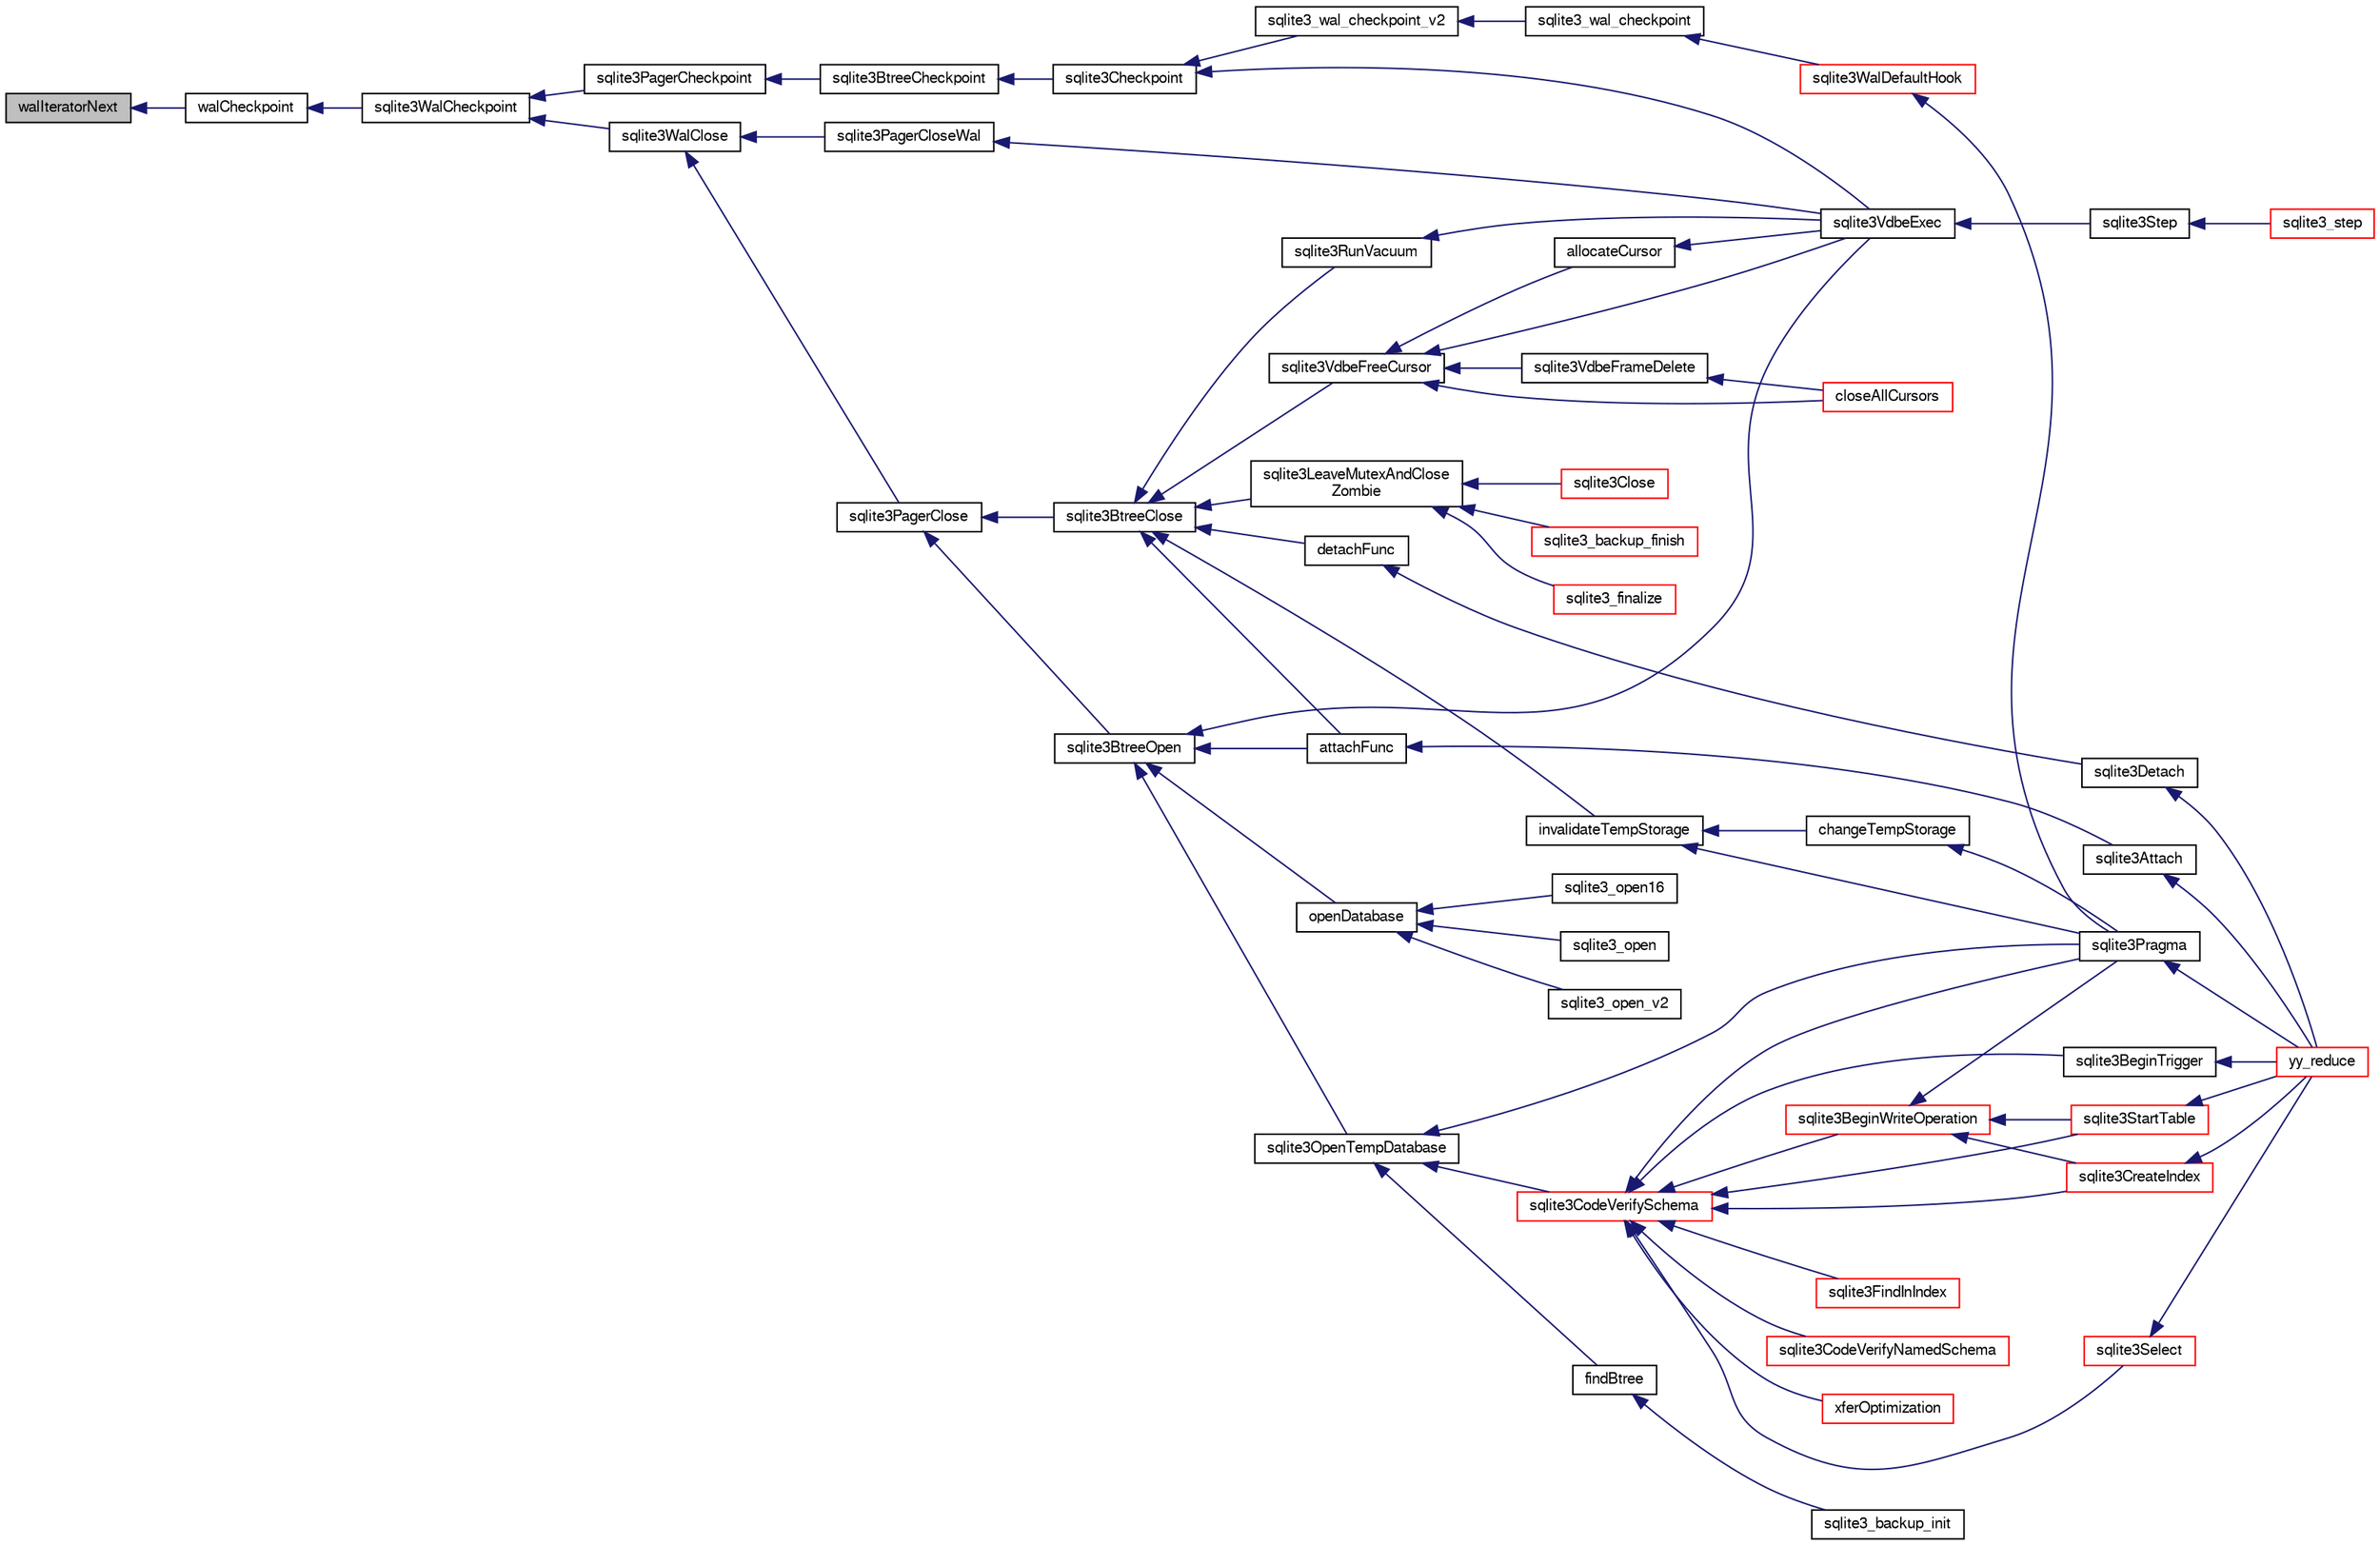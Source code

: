 digraph "walIteratorNext"
{
  edge [fontname="FreeSans",fontsize="10",labelfontname="FreeSans",labelfontsize="10"];
  node [fontname="FreeSans",fontsize="10",shape=record];
  rankdir="LR";
  Node900944 [label="walIteratorNext",height=0.2,width=0.4,color="black", fillcolor="grey75", style="filled", fontcolor="black"];
  Node900944 -> Node900945 [dir="back",color="midnightblue",fontsize="10",style="solid",fontname="FreeSans"];
  Node900945 [label="walCheckpoint",height=0.2,width=0.4,color="black", fillcolor="white", style="filled",URL="$sqlite3_8c.html#ab5245070ab67db40291c71c4991aa317"];
  Node900945 -> Node900946 [dir="back",color="midnightblue",fontsize="10",style="solid",fontname="FreeSans"];
  Node900946 [label="sqlite3WalCheckpoint",height=0.2,width=0.4,color="black", fillcolor="white", style="filled",URL="$sqlite3_8c.html#a58bec6523fa854142169cdff1fbb8e5f"];
  Node900946 -> Node900947 [dir="back",color="midnightblue",fontsize="10",style="solid",fontname="FreeSans"];
  Node900947 [label="sqlite3PagerCheckpoint",height=0.2,width=0.4,color="black", fillcolor="white", style="filled",URL="$sqlite3_8c.html#a51b879bda409240901c1443161246045"];
  Node900947 -> Node900948 [dir="back",color="midnightblue",fontsize="10",style="solid",fontname="FreeSans"];
  Node900948 [label="sqlite3BtreeCheckpoint",height=0.2,width=0.4,color="black", fillcolor="white", style="filled",URL="$sqlite3_8c.html#a7aa6f5fb12dca5d734397768e90ae119"];
  Node900948 -> Node900949 [dir="back",color="midnightblue",fontsize="10",style="solid",fontname="FreeSans"];
  Node900949 [label="sqlite3Checkpoint",height=0.2,width=0.4,color="black", fillcolor="white", style="filled",URL="$sqlite3_8c.html#a0f0ad6a031e74ddb47bdc701d23bf3e1"];
  Node900949 -> Node900950 [dir="back",color="midnightblue",fontsize="10",style="solid",fontname="FreeSans"];
  Node900950 [label="sqlite3VdbeExec",height=0.2,width=0.4,color="black", fillcolor="white", style="filled",URL="$sqlite3_8c.html#a8ce40a614bdc56719c4d642b1e4dfb21"];
  Node900950 -> Node900951 [dir="back",color="midnightblue",fontsize="10",style="solid",fontname="FreeSans"];
  Node900951 [label="sqlite3Step",height=0.2,width=0.4,color="black", fillcolor="white", style="filled",URL="$sqlite3_8c.html#a3f2872e873e2758a4beedad1d5113554"];
  Node900951 -> Node900952 [dir="back",color="midnightblue",fontsize="10",style="solid",fontname="FreeSans"];
  Node900952 [label="sqlite3_step",height=0.2,width=0.4,color="red", fillcolor="white", style="filled",URL="$sqlite3_8h.html#ac1e491ce36b7471eb28387f7d3c74334"];
  Node900949 -> Node901211 [dir="back",color="midnightblue",fontsize="10",style="solid",fontname="FreeSans"];
  Node901211 [label="sqlite3_wal_checkpoint_v2",height=0.2,width=0.4,color="black", fillcolor="white", style="filled",URL="$sqlite3_8h.html#a074441ba2d0426a8684cc2d379e74163"];
  Node901211 -> Node901212 [dir="back",color="midnightblue",fontsize="10",style="solid",fontname="FreeSans"];
  Node901212 [label="sqlite3_wal_checkpoint",height=0.2,width=0.4,color="black", fillcolor="white", style="filled",URL="$sqlite3_8h.html#a5256a357264a12d3935888280d4b8fa0"];
  Node901212 -> Node901213 [dir="back",color="midnightblue",fontsize="10",style="solid",fontname="FreeSans"];
  Node901213 [label="sqlite3WalDefaultHook",height=0.2,width=0.4,color="red", fillcolor="white", style="filled",URL="$sqlite3_8c.html#a4a9ed7c3fcab46b3d82eb79ede8c4f77"];
  Node901213 -> Node901028 [dir="back",color="midnightblue",fontsize="10",style="solid",fontname="FreeSans"];
  Node901028 [label="sqlite3Pragma",height=0.2,width=0.4,color="black", fillcolor="white", style="filled",URL="$sqlite3_8c.html#a111391370f58f8e6a6eca51fd34d62ed"];
  Node901028 -> Node900980 [dir="back",color="midnightblue",fontsize="10",style="solid",fontname="FreeSans"];
  Node900980 [label="yy_reduce",height=0.2,width=0.4,color="red", fillcolor="white", style="filled",URL="$sqlite3_8c.html#a7c419a9b25711c666a9a2449ef377f14"];
  Node900946 -> Node901215 [dir="back",color="midnightblue",fontsize="10",style="solid",fontname="FreeSans"];
  Node901215 [label="sqlite3WalClose",height=0.2,width=0.4,color="black", fillcolor="white", style="filled",URL="$sqlite3_8c.html#abfd7d36ec6ea41ecb2717dd4c6b0571e"];
  Node901215 -> Node901216 [dir="back",color="midnightblue",fontsize="10",style="solid",fontname="FreeSans"];
  Node901216 [label="sqlite3PagerClose",height=0.2,width=0.4,color="black", fillcolor="white", style="filled",URL="$sqlite3_8c.html#af94b1f96b60689fd09422cce2c85f53f"];
  Node901216 -> Node901217 [dir="back",color="midnightblue",fontsize="10",style="solid",fontname="FreeSans"];
  Node901217 [label="sqlite3BtreeOpen",height=0.2,width=0.4,color="black", fillcolor="white", style="filled",URL="$sqlite3_8c.html#a13dcb44dc34af6ce9d38de9c5aa975f9"];
  Node901217 -> Node900950 [dir="back",color="midnightblue",fontsize="10",style="solid",fontname="FreeSans"];
  Node901217 -> Node900978 [dir="back",color="midnightblue",fontsize="10",style="solid",fontname="FreeSans"];
  Node900978 [label="attachFunc",height=0.2,width=0.4,color="black", fillcolor="white", style="filled",URL="$sqlite3_8c.html#a69cb751a7da501b9a0aa37e0d7c3eaf7"];
  Node900978 -> Node900979 [dir="back",color="midnightblue",fontsize="10",style="solid",fontname="FreeSans"];
  Node900979 [label="sqlite3Attach",height=0.2,width=0.4,color="black", fillcolor="white", style="filled",URL="$sqlite3_8c.html#ae0907fe0b43cc1b4c7e6a16213e8546f"];
  Node900979 -> Node900980 [dir="back",color="midnightblue",fontsize="10",style="solid",fontname="FreeSans"];
  Node901217 -> Node901218 [dir="back",color="midnightblue",fontsize="10",style="solid",fontname="FreeSans"];
  Node901218 [label="sqlite3OpenTempDatabase",height=0.2,width=0.4,color="black", fillcolor="white", style="filled",URL="$sqlite3_8c.html#aaf3088380b731428b72d3b5777f93755"];
  Node901218 -> Node901155 [dir="back",color="midnightblue",fontsize="10",style="solid",fontname="FreeSans"];
  Node901155 [label="findBtree",height=0.2,width=0.4,color="black", fillcolor="white", style="filled",URL="$sqlite3_8c.html#ab4ee5743b77efd7f8832bf0b9315f973"];
  Node901155 -> Node901156 [dir="back",color="midnightblue",fontsize="10",style="solid",fontname="FreeSans"];
  Node901156 [label="sqlite3_backup_init",height=0.2,width=0.4,color="black", fillcolor="white", style="filled",URL="$sqlite3_8h.html#a9c9aa9e8edeb9910d93148a6621c1097"];
  Node901218 -> Node901219 [dir="back",color="midnightblue",fontsize="10",style="solid",fontname="FreeSans"];
  Node901219 [label="sqlite3CodeVerifySchema",height=0.2,width=0.4,color="red", fillcolor="white", style="filled",URL="$sqlite3_8c.html#ad9d8708d96f8416ec59ebf41c57000f9"];
  Node901219 -> Node901031 [dir="back",color="midnightblue",fontsize="10",style="solid",fontname="FreeSans"];
  Node901031 [label="sqlite3FindInIndex",height=0.2,width=0.4,color="red", fillcolor="white", style="filled",URL="$sqlite3_8c.html#af7d8c56ab0231f44bb5f87b3fafeffb2"];
  Node901219 -> Node901072 [dir="back",color="midnightblue",fontsize="10",style="solid",fontname="FreeSans"];
  Node901072 [label="sqlite3StartTable",height=0.2,width=0.4,color="red", fillcolor="white", style="filled",URL="$sqlite3_8c.html#af49b4395f39d9078a0dda2484c183012"];
  Node901072 -> Node900980 [dir="back",color="midnightblue",fontsize="10",style="solid",fontname="FreeSans"];
  Node901219 -> Node900989 [dir="back",color="midnightblue",fontsize="10",style="solid",fontname="FreeSans"];
  Node900989 [label="sqlite3CreateIndex",height=0.2,width=0.4,color="red", fillcolor="white", style="filled",URL="$sqlite3_8c.html#a8dbe5e590ab6c58a8c45f34f7c81e825"];
  Node900989 -> Node900980 [dir="back",color="midnightblue",fontsize="10",style="solid",fontname="FreeSans"];
  Node901219 -> Node901220 [dir="back",color="midnightblue",fontsize="10",style="solid",fontname="FreeSans"];
  Node901220 [label="sqlite3CodeVerifyNamedSchema",height=0.2,width=0.4,color="red", fillcolor="white", style="filled",URL="$sqlite3_8c.html#a30331e33b8e462cbe3aa83c8bddb8c0e"];
  Node901219 -> Node901221 [dir="back",color="midnightblue",fontsize="10",style="solid",fontname="FreeSans"];
  Node901221 [label="sqlite3BeginWriteOperation",height=0.2,width=0.4,color="red", fillcolor="white", style="filled",URL="$sqlite3_8c.html#a21b1b811bbe305f922244f8913c87f10"];
  Node901221 -> Node901072 [dir="back",color="midnightblue",fontsize="10",style="solid",fontname="FreeSans"];
  Node901221 -> Node900989 [dir="back",color="midnightblue",fontsize="10",style="solid",fontname="FreeSans"];
  Node901221 -> Node901028 [dir="back",color="midnightblue",fontsize="10",style="solid",fontname="FreeSans"];
  Node901219 -> Node901009 [dir="back",color="midnightblue",fontsize="10",style="solid",fontname="FreeSans"];
  Node901009 [label="xferOptimization",height=0.2,width=0.4,color="red", fillcolor="white", style="filled",URL="$sqlite3_8c.html#ae85c90f7d064fe83f4ed930e708855d2"];
  Node901219 -> Node901028 [dir="back",color="midnightblue",fontsize="10",style="solid",fontname="FreeSans"];
  Node901219 -> Node901029 [dir="back",color="midnightblue",fontsize="10",style="solid",fontname="FreeSans"];
  Node901029 [label="sqlite3Select",height=0.2,width=0.4,color="red", fillcolor="white", style="filled",URL="$sqlite3_8c.html#a2465ee8c956209ba4b272477b7c21a45"];
  Node901029 -> Node900980 [dir="back",color="midnightblue",fontsize="10",style="solid",fontname="FreeSans"];
  Node901219 -> Node901008 [dir="back",color="midnightblue",fontsize="10",style="solid",fontname="FreeSans"];
  Node901008 [label="sqlite3BeginTrigger",height=0.2,width=0.4,color="black", fillcolor="white", style="filled",URL="$sqlite3_8c.html#ac20a731dbd52edec68a09962c7f39a4c"];
  Node901008 -> Node900980 [dir="back",color="midnightblue",fontsize="10",style="solid",fontname="FreeSans"];
  Node901218 -> Node901028 [dir="back",color="midnightblue",fontsize="10",style="solid",fontname="FreeSans"];
  Node901217 -> Node901185 [dir="back",color="midnightblue",fontsize="10",style="solid",fontname="FreeSans"];
  Node901185 [label="openDatabase",height=0.2,width=0.4,color="black", fillcolor="white", style="filled",URL="$sqlite3_8c.html#a6a9c3bc3a64234e863413f41db473758"];
  Node901185 -> Node901186 [dir="back",color="midnightblue",fontsize="10",style="solid",fontname="FreeSans"];
  Node901186 [label="sqlite3_open",height=0.2,width=0.4,color="black", fillcolor="white", style="filled",URL="$sqlite3_8h.html#a97ba966ed1acc38409786258268f5f71"];
  Node901185 -> Node901187 [dir="back",color="midnightblue",fontsize="10",style="solid",fontname="FreeSans"];
  Node901187 [label="sqlite3_open_v2",height=0.2,width=0.4,color="black", fillcolor="white", style="filled",URL="$sqlite3_8h.html#a140fe275b6975dc867cea50a65a217c4"];
  Node901185 -> Node901188 [dir="back",color="midnightblue",fontsize="10",style="solid",fontname="FreeSans"];
  Node901188 [label="sqlite3_open16",height=0.2,width=0.4,color="black", fillcolor="white", style="filled",URL="$sqlite3_8h.html#adbc401bb96713f32e553db32f6f3ca33"];
  Node901216 -> Node901223 [dir="back",color="midnightblue",fontsize="10",style="solid",fontname="FreeSans"];
  Node901223 [label="sqlite3BtreeClose",height=0.2,width=0.4,color="black", fillcolor="white", style="filled",URL="$sqlite3_8c.html#a729b65009b66a99200496b09c124df01"];
  Node901223 -> Node901224 [dir="back",color="midnightblue",fontsize="10",style="solid",fontname="FreeSans"];
  Node901224 [label="sqlite3VdbeFreeCursor",height=0.2,width=0.4,color="black", fillcolor="white", style="filled",URL="$sqlite3_8c.html#a0f9084083e1d0639708934630f33d6ef"];
  Node901224 -> Node901225 [dir="back",color="midnightblue",fontsize="10",style="solid",fontname="FreeSans"];
  Node901225 [label="sqlite3VdbeFrameDelete",height=0.2,width=0.4,color="black", fillcolor="white", style="filled",URL="$sqlite3_8c.html#adb3773fdfb1685857e28891f76365900"];
  Node901225 -> Node901226 [dir="back",color="midnightblue",fontsize="10",style="solid",fontname="FreeSans"];
  Node901226 [label="closeAllCursors",height=0.2,width=0.4,color="red", fillcolor="white", style="filled",URL="$sqlite3_8c.html#af1ac189735864dd6989a8c5af4557547"];
  Node901224 -> Node901226 [dir="back",color="midnightblue",fontsize="10",style="solid",fontname="FreeSans"];
  Node901224 -> Node901227 [dir="back",color="midnightblue",fontsize="10",style="solid",fontname="FreeSans"];
  Node901227 [label="allocateCursor",height=0.2,width=0.4,color="black", fillcolor="white", style="filled",URL="$sqlite3_8c.html#a5083c054ea81802294e539b00a57aad4"];
  Node901227 -> Node900950 [dir="back",color="midnightblue",fontsize="10",style="solid",fontname="FreeSans"];
  Node901224 -> Node900950 [dir="back",color="midnightblue",fontsize="10",style="solid",fontname="FreeSans"];
  Node901223 -> Node900978 [dir="back",color="midnightblue",fontsize="10",style="solid",fontname="FreeSans"];
  Node901223 -> Node901165 [dir="back",color="midnightblue",fontsize="10",style="solid",fontname="FreeSans"];
  Node901165 [label="detachFunc",height=0.2,width=0.4,color="black", fillcolor="white", style="filled",URL="$sqlite3_8c.html#a2b3dd04cb87abd088926ab0082a60b77"];
  Node901165 -> Node901022 [dir="back",color="midnightblue",fontsize="10",style="solid",fontname="FreeSans"];
  Node901022 [label="sqlite3Detach",height=0.2,width=0.4,color="black", fillcolor="white", style="filled",URL="$sqlite3_8c.html#ab1a5a0b01c7560aef5e0b8603a68747d"];
  Node901022 -> Node900980 [dir="back",color="midnightblue",fontsize="10",style="solid",fontname="FreeSans"];
  Node901223 -> Node901166 [dir="back",color="midnightblue",fontsize="10",style="solid",fontname="FreeSans"];
  Node901166 [label="invalidateTempStorage",height=0.2,width=0.4,color="black", fillcolor="white", style="filled",URL="$sqlite3_8c.html#a759777a1eb3c3e96a5af94932b39e69a"];
  Node901166 -> Node901167 [dir="back",color="midnightblue",fontsize="10",style="solid",fontname="FreeSans"];
  Node901167 [label="changeTempStorage",height=0.2,width=0.4,color="black", fillcolor="white", style="filled",URL="$sqlite3_8c.html#abd43abe0a0959a45c786b9865ed52904"];
  Node901167 -> Node901028 [dir="back",color="midnightblue",fontsize="10",style="solid",fontname="FreeSans"];
  Node901166 -> Node901028 [dir="back",color="midnightblue",fontsize="10",style="solid",fontname="FreeSans"];
  Node901223 -> Node901136 [dir="back",color="midnightblue",fontsize="10",style="solid",fontname="FreeSans"];
  Node901136 [label="sqlite3RunVacuum",height=0.2,width=0.4,color="black", fillcolor="white", style="filled",URL="$sqlite3_8c.html#a5e83ddc7b3e7e8e79ad5d1fc92de1d2f"];
  Node901136 -> Node900950 [dir="back",color="midnightblue",fontsize="10",style="solid",fontname="FreeSans"];
  Node901223 -> Node901179 [dir="back",color="midnightblue",fontsize="10",style="solid",fontname="FreeSans"];
  Node901179 [label="sqlite3LeaveMutexAndClose\lZombie",height=0.2,width=0.4,color="black", fillcolor="white", style="filled",URL="$sqlite3_8c.html#afe3a37c29dcb0fe9fc15fe07a3976f59"];
  Node901179 -> Node901180 [dir="back",color="midnightblue",fontsize="10",style="solid",fontname="FreeSans"];
  Node901180 [label="sqlite3_backup_finish",height=0.2,width=0.4,color="red", fillcolor="white", style="filled",URL="$sqlite3_8h.html#a176857dd58d99be53b6d7305533e0048"];
  Node901179 -> Node901172 [dir="back",color="midnightblue",fontsize="10",style="solid",fontname="FreeSans"];
  Node901172 [label="sqlite3_finalize",height=0.2,width=0.4,color="red", fillcolor="white", style="filled",URL="$sqlite3_8h.html#a801195c0f771d40bb4be1e40f3b88945"];
  Node901179 -> Node901181 [dir="back",color="midnightblue",fontsize="10",style="solid",fontname="FreeSans"];
  Node901181 [label="sqlite3Close",height=0.2,width=0.4,color="red", fillcolor="white", style="filled",URL="$sqlite3_8c.html#aa9f2e73837bba8d721dbde0964ffce11"];
  Node901215 -> Node901228 [dir="back",color="midnightblue",fontsize="10",style="solid",fontname="FreeSans"];
  Node901228 [label="sqlite3PagerCloseWal",height=0.2,width=0.4,color="black", fillcolor="white", style="filled",URL="$sqlite3_8c.html#ac62d7d3d29214a7cad25fdd88e7c7a74"];
  Node901228 -> Node900950 [dir="back",color="midnightblue",fontsize="10",style="solid",fontname="FreeSans"];
}
